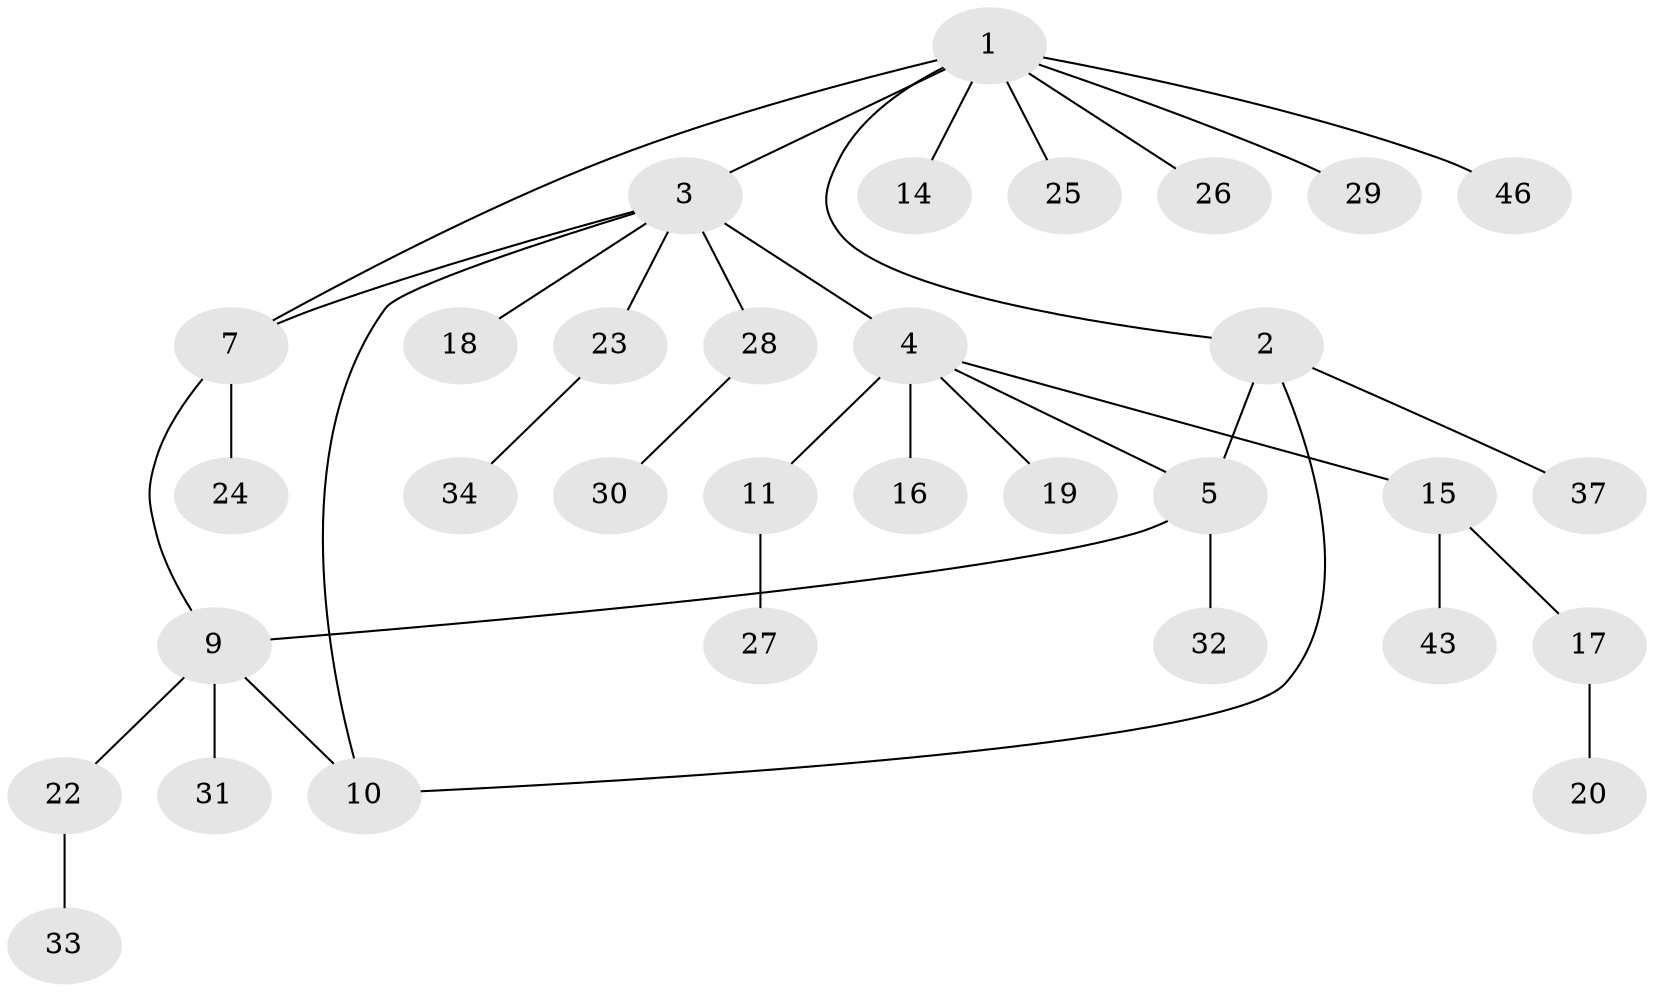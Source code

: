 // original degree distribution, {5: 0.1276595744680851, 6: 0.02127659574468085, 4: 0.10638297872340426, 3: 0.0851063829787234, 2: 0.14893617021276595, 1: 0.5106382978723404}
// Generated by graph-tools (version 1.1) at 2025/11/02/27/25 16:11:31]
// undirected, 32 vertices, 36 edges
graph export_dot {
graph [start="1"]
  node [color=gray90,style=filled];
  1 [super="+12"];
  2 [super="+41"];
  3 [super="+8"];
  4 [super="+6"];
  5 [super="+21"];
  7;
  9 [super="+13"];
  10;
  11;
  14;
  15 [super="+40"];
  16;
  17 [super="+44"];
  18;
  19;
  20;
  22;
  23 [super="+36"];
  24 [super="+38"];
  25;
  26;
  27 [super="+35"];
  28 [super="+47"];
  29;
  30;
  31 [super="+39"];
  32 [super="+42"];
  33;
  34;
  37 [super="+45"];
  43;
  46;
  1 -- 2;
  1 -- 3;
  1 -- 7;
  1 -- 25;
  1 -- 14;
  1 -- 26;
  1 -- 29;
  1 -- 46;
  2 -- 5;
  2 -- 10;
  2 -- 37;
  3 -- 4 [weight=2];
  3 -- 10;
  3 -- 18;
  3 -- 28 [weight=2];
  3 -- 23;
  3 -- 7;
  4 -- 11;
  4 -- 16;
  4 -- 19;
  4 -- 5;
  4 -- 15;
  5 -- 9;
  5 -- 32;
  7 -- 9;
  7 -- 24;
  9 -- 10;
  9 -- 22;
  9 -- 31;
  11 -- 27;
  15 -- 17;
  15 -- 43;
  17 -- 20;
  22 -- 33;
  23 -- 34;
  28 -- 30;
}
